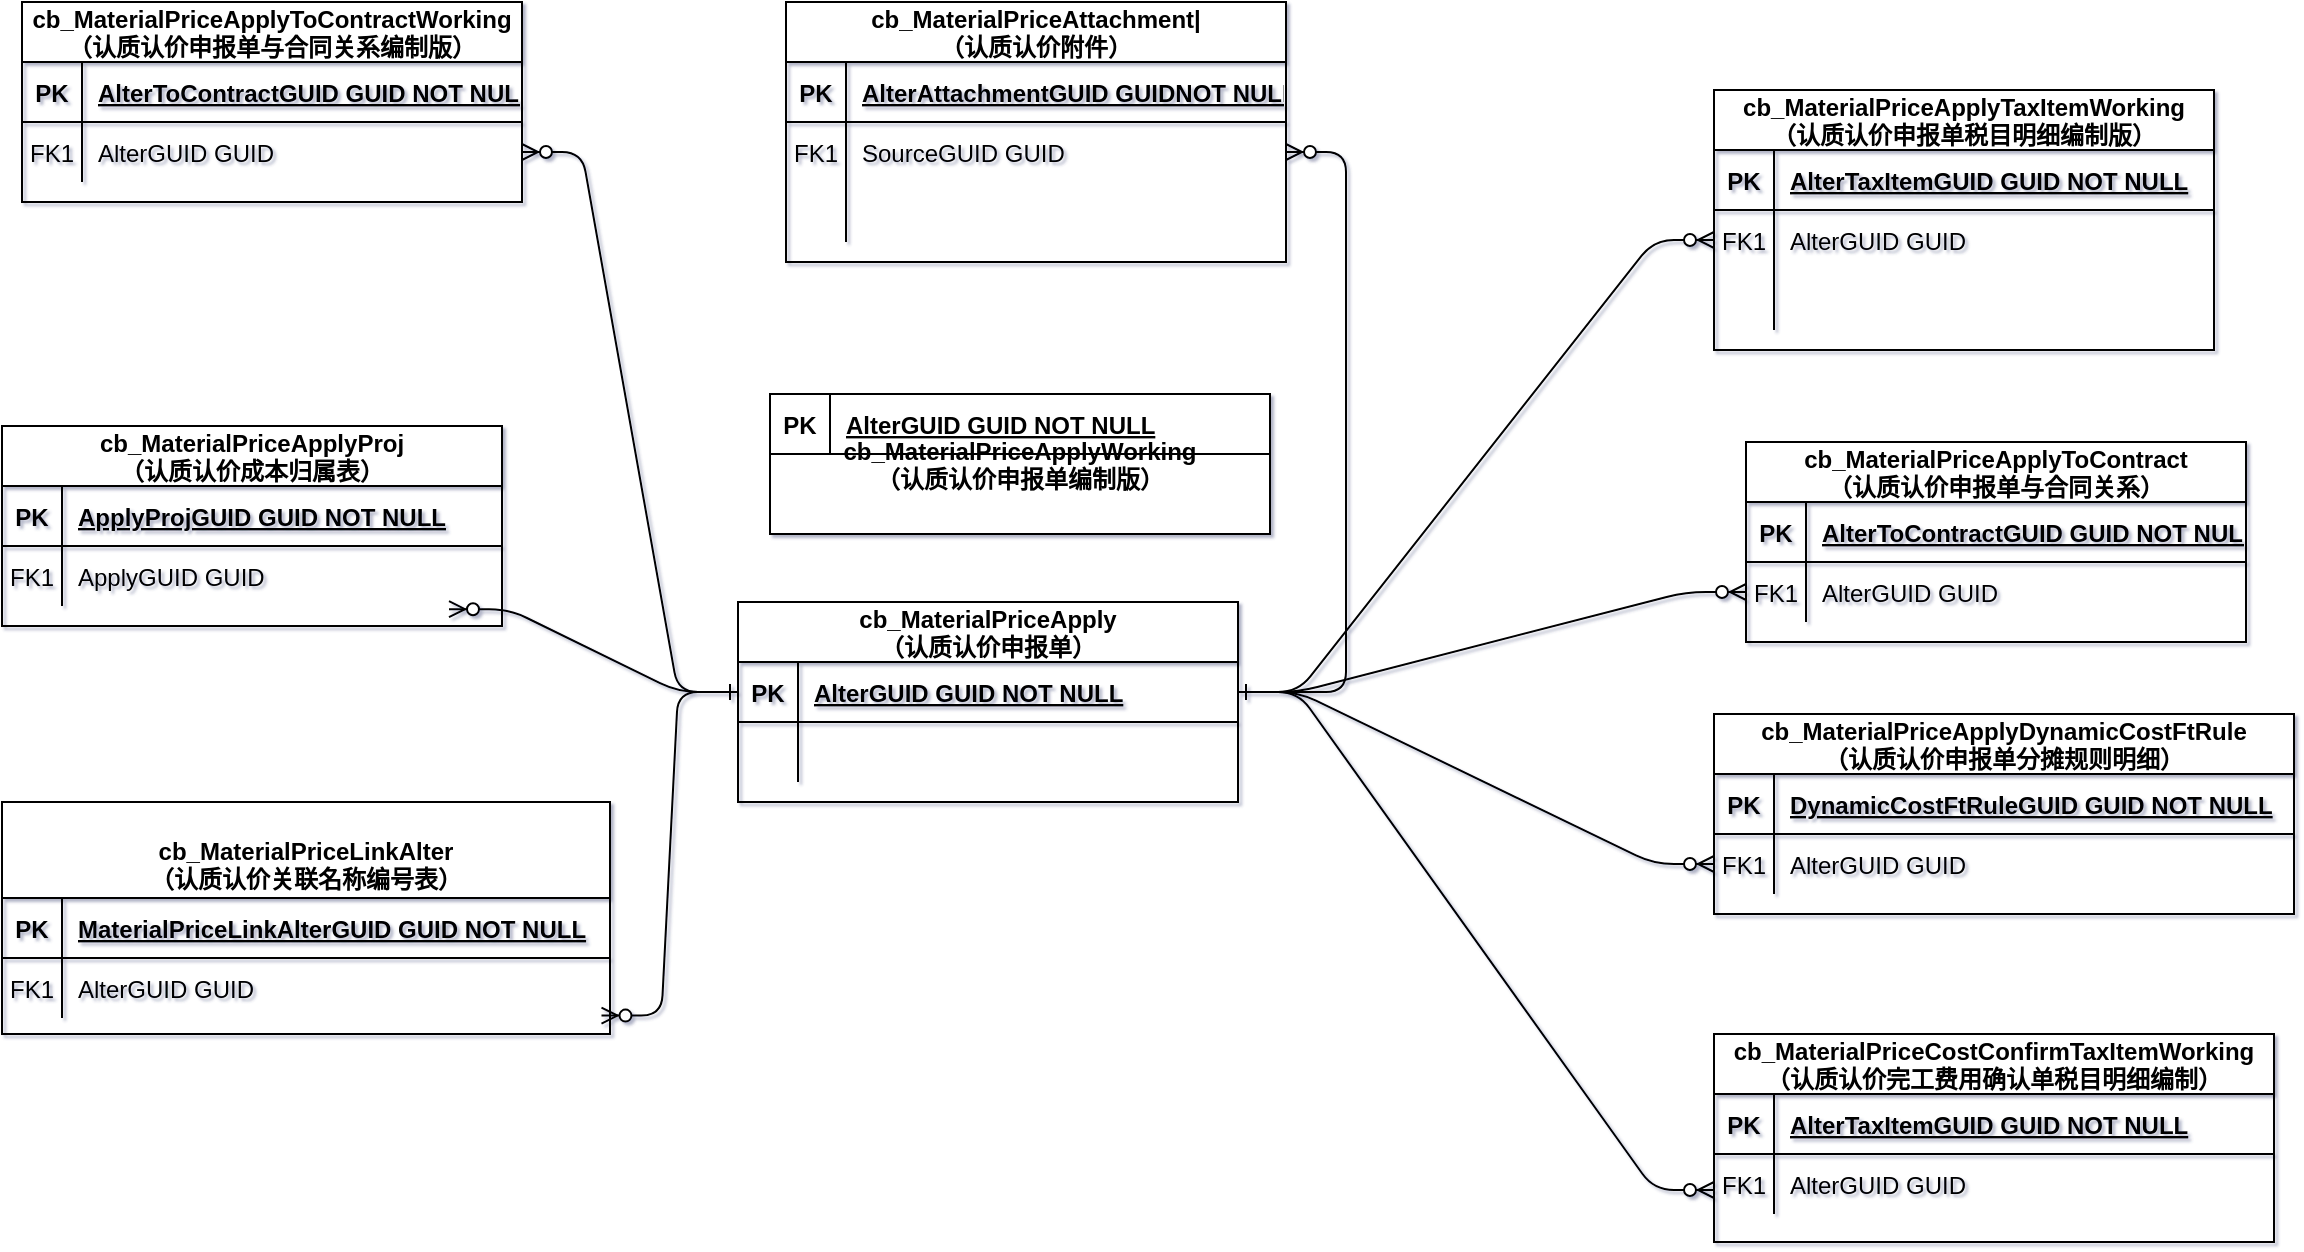<mxfile compressed="true" version="14.8.4" type="github"><diagram id="R2lEEEUBdFMjLlhIrx00" name="认质认价实体关系图"><mxGraphModel dx="1550" dy="844" grid="1" gridSize="8" guides="1" tooltips="1" connect="1" arrows="1" fold="1" page="1" pageScale="1" pageWidth="1200" pageHeight="1920" background="#ffffff" math="0" shadow="1" extFonts="Permanent Marker^https://fonts.googleapis.com/css?family=Permanent+Marker"><root><mxCell id="0"/><mxCell id="1" parent="0"/><mxCell id="C-vyLk0tnHw3VtMMgP7b-1" value="" style="edgeStyle=entityRelationEdgeStyle;endArrow=ERzeroToMany;startArrow=ERone;endFill=1;startFill=0;" parent="1" source="C-vyLk0tnHw3VtMMgP7b-24" target="C-vyLk0tnHw3VtMMgP7b-6" edge="1"><mxGeometry width="100" height="100" relative="1" as="geometry"><mxPoint x="364" y="732" as="sourcePoint"/><mxPoint x="464" y="632" as="targetPoint"/></mxGeometry></mxCell><mxCell id="C-vyLk0tnHw3VtMMgP7b-12" value="" style="edgeStyle=entityRelationEdgeStyle;endArrow=ERzeroToMany;startArrow=ERone;endFill=1;startFill=0;" parent="1" source="C-vyLk0tnHw3VtMMgP7b-24" target="C-vyLk0tnHw3VtMMgP7b-17" edge="1"><mxGeometry width="100" height="100" relative="1" as="geometry"><mxPoint x="374" y="182" as="sourcePoint"/><mxPoint x="484" y="217" as="targetPoint"/></mxGeometry></mxCell><mxCell id="C-vyLk0tnHw3VtMMgP7b-2" value="cb_MaterialPriceAttachment|&#10;（认质认价附件）" style="shape=table;startSize=30;container=1;collapsible=1;childLayout=tableLayout;fixedRows=1;rowLines=0;fontStyle=1;align=center;resizeLast=1;" parent="1" vertex="1"><mxGeometry x="432" y="20" width="250" height="130" as="geometry"/></mxCell><mxCell id="C-vyLk0tnHw3VtMMgP7b-3" value="" style="shape=partialRectangle;collapsible=0;dropTarget=0;pointerEvents=0;fillColor=none;points=[[0,0.5],[1,0.5]];portConstraint=eastwest;top=0;left=0;right=0;bottom=1;" parent="C-vyLk0tnHw3VtMMgP7b-2" vertex="1"><mxGeometry y="30" width="250" height="30" as="geometry"/></mxCell><mxCell id="C-vyLk0tnHw3VtMMgP7b-4" value="PK" style="shape=partialRectangle;overflow=hidden;connectable=0;fillColor=none;top=0;left=0;bottom=0;right=0;fontStyle=1;" parent="C-vyLk0tnHw3VtMMgP7b-3" vertex="1"><mxGeometry width="30" height="30" as="geometry"/></mxCell><mxCell id="C-vyLk0tnHw3VtMMgP7b-5" value="AlterAttachmentGUID GUIDNOT NULL " style="shape=partialRectangle;overflow=hidden;connectable=0;fillColor=none;top=0;left=0;bottom=0;right=0;align=left;spacingLeft=6;fontStyle=5;" parent="C-vyLk0tnHw3VtMMgP7b-3" vertex="1"><mxGeometry x="30" width="220" height="30" as="geometry"/></mxCell><mxCell id="C-vyLk0tnHw3VtMMgP7b-6" value="" style="shape=partialRectangle;collapsible=0;dropTarget=0;pointerEvents=0;fillColor=none;points=[[0,0.5],[1,0.5]];portConstraint=eastwest;top=0;left=0;right=0;bottom=0;" parent="C-vyLk0tnHw3VtMMgP7b-2" vertex="1"><mxGeometry y="60" width="250" height="30" as="geometry"/></mxCell><mxCell id="C-vyLk0tnHw3VtMMgP7b-7" value="FK1" style="shape=partialRectangle;overflow=hidden;connectable=0;fillColor=none;top=0;left=0;bottom=0;right=0;" parent="C-vyLk0tnHw3VtMMgP7b-6" vertex="1"><mxGeometry width="30" height="30" as="geometry"/></mxCell><mxCell id="C-vyLk0tnHw3VtMMgP7b-8" value="SourceGUID GUID " style="shape=partialRectangle;overflow=hidden;connectable=0;fillColor=none;top=0;left=0;bottom=0;right=0;align=left;spacingLeft=6;" parent="C-vyLk0tnHw3VtMMgP7b-6" vertex="1"><mxGeometry x="30" width="220" height="30" as="geometry"/></mxCell><mxCell id="C-vyLk0tnHw3VtMMgP7b-9" value="" style="shape=partialRectangle;collapsible=0;dropTarget=0;pointerEvents=0;fillColor=none;points=[[0,0.5],[1,0.5]];portConstraint=eastwest;top=0;left=0;right=0;bottom=0;" parent="C-vyLk0tnHw3VtMMgP7b-2" vertex="1"><mxGeometry y="90" width="250" height="30" as="geometry"/></mxCell><mxCell id="C-vyLk0tnHw3VtMMgP7b-10" value="" style="shape=partialRectangle;overflow=hidden;connectable=0;fillColor=none;top=0;left=0;bottom=0;right=0;" parent="C-vyLk0tnHw3VtMMgP7b-9" vertex="1"><mxGeometry width="30" height="30" as="geometry"/></mxCell><mxCell id="C-vyLk0tnHw3VtMMgP7b-11" value="" style="shape=partialRectangle;overflow=hidden;connectable=0;fillColor=none;top=0;left=0;bottom=0;right=0;align=left;spacingLeft=6;" parent="C-vyLk0tnHw3VtMMgP7b-9" vertex="1"><mxGeometry x="30" width="220" height="30" as="geometry"/></mxCell><mxCell id="C-vyLk0tnHw3VtMMgP7b-13" value="cb_MaterialPriceApplyTaxItemWorking&#10;（认质认价申报单税目明细编制版）" style="shape=table;startSize=30;container=1;collapsible=1;childLayout=tableLayout;fixedRows=1;rowLines=0;fontStyle=1;align=center;resizeLast=1;" parent="1" vertex="1"><mxGeometry x="896" y="64" width="250" height="130" as="geometry"/></mxCell><mxCell id="C-vyLk0tnHw3VtMMgP7b-14" value="" style="shape=partialRectangle;collapsible=0;dropTarget=0;pointerEvents=0;fillColor=none;points=[[0,0.5],[1,0.5]];portConstraint=eastwest;top=0;left=0;right=0;bottom=1;" parent="C-vyLk0tnHw3VtMMgP7b-13" vertex="1"><mxGeometry y="30" width="250" height="30" as="geometry"/></mxCell><mxCell id="C-vyLk0tnHw3VtMMgP7b-15" value="PK" style="shape=partialRectangle;overflow=hidden;connectable=0;fillColor=none;top=0;left=0;bottom=0;right=0;fontStyle=1;" parent="C-vyLk0tnHw3VtMMgP7b-14" vertex="1"><mxGeometry width="30" height="30" as="geometry"/></mxCell><mxCell id="C-vyLk0tnHw3VtMMgP7b-16" value="AlterTaxItemGUID GUID NOT NULL " style="shape=partialRectangle;overflow=hidden;connectable=0;fillColor=none;top=0;left=0;bottom=0;right=0;align=left;spacingLeft=6;fontStyle=5;" parent="C-vyLk0tnHw3VtMMgP7b-14" vertex="1"><mxGeometry x="30" width="220" height="30" as="geometry"/></mxCell><mxCell id="C-vyLk0tnHw3VtMMgP7b-17" value="" style="shape=partialRectangle;collapsible=0;dropTarget=0;pointerEvents=0;fillColor=none;points=[[0,0.5],[1,0.5]];portConstraint=eastwest;top=0;left=0;right=0;bottom=0;" parent="C-vyLk0tnHw3VtMMgP7b-13" vertex="1"><mxGeometry y="60" width="250" height="30" as="geometry"/></mxCell><mxCell id="C-vyLk0tnHw3VtMMgP7b-18" value="FK1" style="shape=partialRectangle;overflow=hidden;connectable=0;fillColor=none;top=0;left=0;bottom=0;right=0;" parent="C-vyLk0tnHw3VtMMgP7b-17" vertex="1"><mxGeometry width="30" height="30" as="geometry"/></mxCell><mxCell id="C-vyLk0tnHw3VtMMgP7b-19" value="AlterGUID GUID " style="shape=partialRectangle;overflow=hidden;connectable=0;fillColor=none;top=0;left=0;bottom=0;right=0;align=left;spacingLeft=6;" parent="C-vyLk0tnHw3VtMMgP7b-17" vertex="1"><mxGeometry x="30" width="220" height="30" as="geometry"/></mxCell><mxCell id="C-vyLk0tnHw3VtMMgP7b-20" value="" style="shape=partialRectangle;collapsible=0;dropTarget=0;pointerEvents=0;fillColor=none;points=[[0,0.5],[1,0.5]];portConstraint=eastwest;top=0;left=0;right=0;bottom=0;" parent="C-vyLk0tnHw3VtMMgP7b-13" vertex="1"><mxGeometry y="90" width="250" height="30" as="geometry"/></mxCell><mxCell id="C-vyLk0tnHw3VtMMgP7b-21" value="" style="shape=partialRectangle;overflow=hidden;connectable=0;fillColor=none;top=0;left=0;bottom=0;right=0;" parent="C-vyLk0tnHw3VtMMgP7b-20" vertex="1"><mxGeometry width="30" height="30" as="geometry"/></mxCell><mxCell id="C-vyLk0tnHw3VtMMgP7b-22" value="" style="shape=partialRectangle;overflow=hidden;connectable=0;fillColor=none;top=0;left=0;bottom=0;right=0;align=left;spacingLeft=6;" parent="C-vyLk0tnHw3VtMMgP7b-20" vertex="1"><mxGeometry x="30" width="220" height="30" as="geometry"/></mxCell><mxCell id="C-vyLk0tnHw3VtMMgP7b-23" value="cb_MaterialPriceApply&#10;（认质认价申报单）" style="shape=table;startSize=30;container=1;collapsible=1;childLayout=tableLayout;fixedRows=1;rowLines=0;fontStyle=1;align=center;resizeLast=1;" parent="1" vertex="1"><mxGeometry x="408" y="320" width="250" height="100" as="geometry"/></mxCell><mxCell id="C-vyLk0tnHw3VtMMgP7b-24" value="" style="shape=partialRectangle;collapsible=0;dropTarget=0;pointerEvents=0;fillColor=none;points=[[0,0.5],[1,0.5]];portConstraint=eastwest;top=0;left=0;right=0;bottom=1;" parent="C-vyLk0tnHw3VtMMgP7b-23" vertex="1"><mxGeometry y="30" width="250" height="30" as="geometry"/></mxCell><mxCell id="C-vyLk0tnHw3VtMMgP7b-25" value="PK" style="shape=partialRectangle;overflow=hidden;connectable=0;fillColor=none;top=0;left=0;bottom=0;right=0;fontStyle=1;" parent="C-vyLk0tnHw3VtMMgP7b-24" vertex="1"><mxGeometry width="30" height="30" as="geometry"/></mxCell><mxCell id="C-vyLk0tnHw3VtMMgP7b-26" value="AlterGUID GUID NOT NULL " style="shape=partialRectangle;overflow=hidden;connectable=0;fillColor=none;top=0;left=0;bottom=0;right=0;align=left;spacingLeft=6;fontStyle=5;" parent="C-vyLk0tnHw3VtMMgP7b-24" vertex="1"><mxGeometry x="30" width="220" height="30" as="geometry"/></mxCell><mxCell id="C-vyLk0tnHw3VtMMgP7b-27" value="" style="shape=partialRectangle;collapsible=0;dropTarget=0;pointerEvents=0;fillColor=none;points=[[0,0.5],[1,0.5]];portConstraint=eastwest;top=0;left=0;right=0;bottom=0;" parent="C-vyLk0tnHw3VtMMgP7b-23" vertex="1"><mxGeometry y="60" width="250" height="30" as="geometry"/></mxCell><mxCell id="C-vyLk0tnHw3VtMMgP7b-28" value="" style="shape=partialRectangle;overflow=hidden;connectable=0;fillColor=none;top=0;left=0;bottom=0;right=0;" parent="C-vyLk0tnHw3VtMMgP7b-27" vertex="1"><mxGeometry width="30" height="30" as="geometry"/></mxCell><mxCell id="C-vyLk0tnHw3VtMMgP7b-29" value="" style="shape=partialRectangle;overflow=hidden;connectable=0;fillColor=none;top=0;left=0;bottom=0;right=0;align=left;spacingLeft=6;" parent="C-vyLk0tnHw3VtMMgP7b-27" vertex="1"><mxGeometry x="30" width="220" height="30" as="geometry"/></mxCell><mxCell id="GNMlt4lICyYsORK2mgcK-3" value="cb_MaterialPriceCostConfirmTaxItemWorking&#10;（认质认价完工费用确认单税目明细编制）" style="shape=table;startSize=30;container=1;collapsible=1;childLayout=tableLayout;fixedRows=1;rowLines=0;fontStyle=1;align=center;resizeLast=1;" vertex="1" parent="1"><mxGeometry x="896" y="536" width="280" height="104" as="geometry"/></mxCell><mxCell id="GNMlt4lICyYsORK2mgcK-4" value="" style="shape=partialRectangle;collapsible=0;dropTarget=0;pointerEvents=0;fillColor=none;points=[[0,0.5],[1,0.5]];portConstraint=eastwest;top=0;left=0;right=0;bottom=1;" vertex="1" parent="GNMlt4lICyYsORK2mgcK-3"><mxGeometry y="30" width="280" height="30" as="geometry"/></mxCell><mxCell id="GNMlt4lICyYsORK2mgcK-5" value="PK" style="shape=partialRectangle;overflow=hidden;connectable=0;fillColor=none;top=0;left=0;bottom=0;right=0;fontStyle=1;" vertex="1" parent="GNMlt4lICyYsORK2mgcK-4"><mxGeometry width="30" height="30" as="geometry"/></mxCell><mxCell id="GNMlt4lICyYsORK2mgcK-6" value="AlterTaxItemGUID GUID NOT NULL " style="shape=partialRectangle;overflow=hidden;connectable=0;fillColor=none;top=0;left=0;bottom=0;right=0;align=left;spacingLeft=6;fontStyle=5;" vertex="1" parent="GNMlt4lICyYsORK2mgcK-4"><mxGeometry x="30" width="250" height="30" as="geometry"/></mxCell><mxCell id="GNMlt4lICyYsORK2mgcK-7" value="" style="shape=partialRectangle;collapsible=0;dropTarget=0;pointerEvents=0;fillColor=none;points=[[0,0.5],[1,0.5]];portConstraint=eastwest;top=0;left=0;right=0;bottom=0;" vertex="1" parent="GNMlt4lICyYsORK2mgcK-3"><mxGeometry y="60" width="280" height="30" as="geometry"/></mxCell><mxCell id="GNMlt4lICyYsORK2mgcK-8" value="FK1" style="shape=partialRectangle;overflow=hidden;connectable=0;fillColor=none;top=0;left=0;bottom=0;right=0;" vertex="1" parent="GNMlt4lICyYsORK2mgcK-7"><mxGeometry width="30" height="30" as="geometry"/></mxCell><mxCell id="GNMlt4lICyYsORK2mgcK-9" value="AlterGUID GUID" style="shape=partialRectangle;overflow=hidden;connectable=0;fillColor=none;top=0;left=0;bottom=0;right=0;align=left;spacingLeft=6;" vertex="1" parent="GNMlt4lICyYsORK2mgcK-7"><mxGeometry x="30" width="250" height="30" as="geometry"/></mxCell><mxCell id="GNMlt4lICyYsORK2mgcK-11" value="cb_MaterialPriceApplyToContract&#10;（认质认价申报单与合同关系）" style="shape=table;startSize=30;container=1;collapsible=1;childLayout=tableLayout;fixedRows=1;rowLines=0;fontStyle=1;align=center;resizeLast=1;" vertex="1" parent="1"><mxGeometry x="912" y="240" width="250" height="100" as="geometry"/></mxCell><mxCell id="GNMlt4lICyYsORK2mgcK-12" value="" style="shape=partialRectangle;collapsible=0;dropTarget=0;pointerEvents=0;fillColor=none;points=[[0,0.5],[1,0.5]];portConstraint=eastwest;top=0;left=0;right=0;bottom=1;" vertex="1" parent="GNMlt4lICyYsORK2mgcK-11"><mxGeometry y="30" width="250" height="30" as="geometry"/></mxCell><mxCell id="GNMlt4lICyYsORK2mgcK-13" value="PK" style="shape=partialRectangle;overflow=hidden;connectable=0;fillColor=none;top=0;left=0;bottom=0;right=0;fontStyle=1;" vertex="1" parent="GNMlt4lICyYsORK2mgcK-12"><mxGeometry width="30" height="30" as="geometry"/></mxCell><mxCell id="GNMlt4lICyYsORK2mgcK-14" value="AlterToContractGUID GUID NOT NULL " style="shape=partialRectangle;overflow=hidden;connectable=0;fillColor=none;top=0;left=0;bottom=0;right=0;align=left;spacingLeft=6;fontStyle=5;" vertex="1" parent="GNMlt4lICyYsORK2mgcK-12"><mxGeometry x="30" width="220" height="30" as="geometry"/></mxCell><mxCell id="GNMlt4lICyYsORK2mgcK-15" value="" style="shape=partialRectangle;collapsible=0;dropTarget=0;pointerEvents=0;fillColor=none;points=[[0,0.5],[1,0.5]];portConstraint=eastwest;top=0;left=0;right=0;bottom=0;" vertex="1" parent="GNMlt4lICyYsORK2mgcK-11"><mxGeometry y="60" width="250" height="30" as="geometry"/></mxCell><mxCell id="GNMlt4lICyYsORK2mgcK-16" value="FK1" style="shape=partialRectangle;overflow=hidden;connectable=0;fillColor=none;top=0;left=0;bottom=0;right=0;" vertex="1" parent="GNMlt4lICyYsORK2mgcK-15"><mxGeometry width="30" height="30" as="geometry"/></mxCell><mxCell id="GNMlt4lICyYsORK2mgcK-17" value="AlterGUID GUID" style="shape=partialRectangle;overflow=hidden;connectable=0;fillColor=none;top=0;left=0;bottom=0;right=0;align=left;spacingLeft=6;" vertex="1" parent="GNMlt4lICyYsORK2mgcK-15"><mxGeometry x="30" width="220" height="30" as="geometry"/></mxCell><mxCell id="GNMlt4lICyYsORK2mgcK-21" value="cb_MaterialPriceApplyDynamicCostFtRule&#10;（认质认价申报单分摊规则明细）" style="shape=table;startSize=30;container=1;collapsible=1;childLayout=tableLayout;fixedRows=1;rowLines=0;fontStyle=1;align=center;resizeLast=1;" vertex="1" parent="1"><mxGeometry x="896" y="376" width="290" height="100" as="geometry"/></mxCell><mxCell id="GNMlt4lICyYsORK2mgcK-22" value="" style="shape=partialRectangle;collapsible=0;dropTarget=0;pointerEvents=0;fillColor=none;points=[[0,0.5],[1,0.5]];portConstraint=eastwest;top=0;left=0;right=0;bottom=1;" vertex="1" parent="GNMlt4lICyYsORK2mgcK-21"><mxGeometry y="30" width="290" height="30" as="geometry"/></mxCell><mxCell id="GNMlt4lICyYsORK2mgcK-23" value="PK" style="shape=partialRectangle;overflow=hidden;connectable=0;fillColor=none;top=0;left=0;bottom=0;right=0;fontStyle=1;" vertex="1" parent="GNMlt4lICyYsORK2mgcK-22"><mxGeometry width="30" height="30" as="geometry"/></mxCell><mxCell id="GNMlt4lICyYsORK2mgcK-24" value="DynamicCostFtRuleGUID GUID NOT NULL " style="shape=partialRectangle;overflow=hidden;connectable=0;fillColor=none;top=0;left=0;bottom=0;right=0;align=left;spacingLeft=6;fontStyle=5;" vertex="1" parent="GNMlt4lICyYsORK2mgcK-22"><mxGeometry x="30" width="260" height="30" as="geometry"/></mxCell><mxCell id="GNMlt4lICyYsORK2mgcK-25" value="" style="shape=partialRectangle;collapsible=0;dropTarget=0;pointerEvents=0;fillColor=none;points=[[0,0.5],[1,0.5]];portConstraint=eastwest;top=0;left=0;right=0;bottom=0;" vertex="1" parent="GNMlt4lICyYsORK2mgcK-21"><mxGeometry y="60" width="290" height="30" as="geometry"/></mxCell><mxCell id="GNMlt4lICyYsORK2mgcK-26" value="FK1" style="shape=partialRectangle;overflow=hidden;connectable=0;fillColor=none;top=0;left=0;bottom=0;right=0;" vertex="1" parent="GNMlt4lICyYsORK2mgcK-25"><mxGeometry width="30" height="30" as="geometry"/></mxCell><mxCell id="GNMlt4lICyYsORK2mgcK-27" value="AlterGUID GUID" style="shape=partialRectangle;overflow=hidden;connectable=0;fillColor=none;top=0;left=0;bottom=0;right=0;align=left;spacingLeft=6;" vertex="1" parent="GNMlt4lICyYsORK2mgcK-25"><mxGeometry x="30" width="260" height="30" as="geometry"/></mxCell><mxCell id="GNMlt4lICyYsORK2mgcK-31" value="" style="edgeStyle=entityRelationEdgeStyle;endArrow=ERzeroToMany;startArrow=ERone;endFill=1;startFill=0;" edge="1" parent="1" source="C-vyLk0tnHw3VtMMgP7b-24" target="GNMlt4lICyYsORK2mgcK-15"><mxGeometry width="100" height="100" relative="1" as="geometry"><mxPoint x="404" y="182" as="sourcePoint"/><mxPoint x="534" y="407" as="targetPoint"/></mxGeometry></mxCell><mxCell id="GNMlt4lICyYsORK2mgcK-32" value="" style="edgeStyle=entityRelationEdgeStyle;endArrow=ERzeroToMany;startArrow=ERone;endFill=1;startFill=0;" edge="1" parent="1" source="C-vyLk0tnHw3VtMMgP7b-24" target="GNMlt4lICyYsORK2mgcK-25"><mxGeometry width="100" height="100" relative="1" as="geometry"><mxPoint x="406" y="368" as="sourcePoint"/><mxPoint x="868" y="528" as="targetPoint"/></mxGeometry></mxCell><mxCell id="GNMlt4lICyYsORK2mgcK-33" value="" style="edgeStyle=entityRelationEdgeStyle;endArrow=ERzeroToMany;startArrow=ERone;endFill=1;startFill=0;entryX=0;entryY=0.75;entryDx=0;entryDy=0;exitX=1;exitY=0.5;exitDx=0;exitDy=0;" edge="1" parent="1" source="C-vyLk0tnHw3VtMMgP7b-24" target="GNMlt4lICyYsORK2mgcK-3"><mxGeometry width="100" height="100" relative="1" as="geometry"><mxPoint x="374" y="162" as="sourcePoint"/><mxPoint x="524" y="507" as="targetPoint"/></mxGeometry></mxCell><mxCell id="GNMlt4lICyYsORK2mgcK-34" value="cb_MaterialPriceApplyToContractWorking&#10;（认质认价申报单与合同关系编制版）" style="shape=table;startSize=30;container=1;collapsible=1;childLayout=tableLayout;fixedRows=1;rowLines=0;fontStyle=1;align=center;resizeLast=1;" vertex="1" parent="1"><mxGeometry x="50" y="20" width="250" height="100" as="geometry"/></mxCell><mxCell id="GNMlt4lICyYsORK2mgcK-35" value="" style="shape=partialRectangle;collapsible=0;dropTarget=0;pointerEvents=0;fillColor=none;points=[[0,0.5],[1,0.5]];portConstraint=eastwest;top=0;left=0;right=0;bottom=1;" vertex="1" parent="GNMlt4lICyYsORK2mgcK-34"><mxGeometry y="30" width="250" height="30" as="geometry"/></mxCell><mxCell id="GNMlt4lICyYsORK2mgcK-36" value="PK" style="shape=partialRectangle;overflow=hidden;connectable=0;fillColor=none;top=0;left=0;bottom=0;right=0;fontStyle=1;" vertex="1" parent="GNMlt4lICyYsORK2mgcK-35"><mxGeometry width="30" height="30" as="geometry"/></mxCell><mxCell id="GNMlt4lICyYsORK2mgcK-37" value="AlterToContractGUID GUID NOT NULL " style="shape=partialRectangle;overflow=hidden;connectable=0;fillColor=none;top=0;left=0;bottom=0;right=0;align=left;spacingLeft=6;fontStyle=5;" vertex="1" parent="GNMlt4lICyYsORK2mgcK-35"><mxGeometry x="30" width="220" height="30" as="geometry"/></mxCell><mxCell id="GNMlt4lICyYsORK2mgcK-38" value="" style="shape=partialRectangle;collapsible=0;dropTarget=0;pointerEvents=0;fillColor=none;points=[[0,0.5],[1,0.5]];portConstraint=eastwest;top=0;left=0;right=0;bottom=0;" vertex="1" parent="GNMlt4lICyYsORK2mgcK-34"><mxGeometry y="60" width="250" height="30" as="geometry"/></mxCell><mxCell id="GNMlt4lICyYsORK2mgcK-39" value="FK1" style="shape=partialRectangle;overflow=hidden;connectable=0;fillColor=none;top=0;left=0;bottom=0;right=0;" vertex="1" parent="GNMlt4lICyYsORK2mgcK-38"><mxGeometry width="30" height="30" as="geometry"/></mxCell><mxCell id="GNMlt4lICyYsORK2mgcK-40" value="AlterGUID GUID" style="shape=partialRectangle;overflow=hidden;connectable=0;fillColor=none;top=0;left=0;bottom=0;right=0;align=left;spacingLeft=6;" vertex="1" parent="GNMlt4lICyYsORK2mgcK-38"><mxGeometry x="30" width="220" height="30" as="geometry"/></mxCell><mxCell id="GNMlt4lICyYsORK2mgcK-41" value="cb_MaterialPriceApplyWorking&#10;（认质认价申报单编制版）" style="shape=table;startSize=0;container=1;collapsible=1;childLayout=tableLayout;fixedRows=1;rowLines=0;fontStyle=1;align=center;resizeLast=1;" vertex="1" parent="1"><mxGeometry x="424" y="216" width="250" height="70" as="geometry"/></mxCell><mxCell id="GNMlt4lICyYsORK2mgcK-42" value="" style="shape=partialRectangle;collapsible=0;dropTarget=0;pointerEvents=0;fillColor=none;points=[[0,0.5],[1,0.5]];portConstraint=eastwest;top=0;left=0;right=0;bottom=1;" vertex="1" parent="GNMlt4lICyYsORK2mgcK-41"><mxGeometry width="250" height="30" as="geometry"/></mxCell><mxCell id="GNMlt4lICyYsORK2mgcK-43" value="PK" style="shape=partialRectangle;overflow=hidden;connectable=0;fillColor=none;top=0;left=0;bottom=0;right=0;fontStyle=1;" vertex="1" parent="GNMlt4lICyYsORK2mgcK-42"><mxGeometry width="30" height="30" as="geometry"/></mxCell><mxCell id="GNMlt4lICyYsORK2mgcK-44" value="AlterGUID GUID NOT NULL " style="shape=partialRectangle;overflow=hidden;connectable=0;fillColor=none;top=0;left=0;bottom=0;right=0;align=left;spacingLeft=6;fontStyle=5;" vertex="1" parent="GNMlt4lICyYsORK2mgcK-42"><mxGeometry x="30" width="220" height="30" as="geometry"/></mxCell><mxCell id="GNMlt4lICyYsORK2mgcK-48" value="cb_MaterialPriceApplyProj&#10;（认质认价成本归属表）" style="shape=table;startSize=30;container=1;collapsible=1;childLayout=tableLayout;fixedRows=1;rowLines=0;fontStyle=1;align=center;resizeLast=1;" vertex="1" parent="1"><mxGeometry x="40" y="232" width="250" height="100" as="geometry"/></mxCell><mxCell id="GNMlt4lICyYsORK2mgcK-49" value="" style="shape=partialRectangle;collapsible=0;dropTarget=0;pointerEvents=0;fillColor=none;points=[[0,0.5],[1,0.5]];portConstraint=eastwest;top=0;left=0;right=0;bottom=1;" vertex="1" parent="GNMlt4lICyYsORK2mgcK-48"><mxGeometry y="30" width="250" height="30" as="geometry"/></mxCell><mxCell id="GNMlt4lICyYsORK2mgcK-50" value="PK" style="shape=partialRectangle;overflow=hidden;connectable=0;fillColor=none;top=0;left=0;bottom=0;right=0;fontStyle=1;" vertex="1" parent="GNMlt4lICyYsORK2mgcK-49"><mxGeometry width="30" height="30" as="geometry"/></mxCell><mxCell id="GNMlt4lICyYsORK2mgcK-51" value="ApplyProjGUID GUID NOT NULL " style="shape=partialRectangle;overflow=hidden;connectable=0;fillColor=none;top=0;left=0;bottom=0;right=0;align=left;spacingLeft=6;fontStyle=5;" vertex="1" parent="GNMlt4lICyYsORK2mgcK-49"><mxGeometry x="30" width="220" height="30" as="geometry"/></mxCell><mxCell id="GNMlt4lICyYsORK2mgcK-52" value="" style="shape=partialRectangle;collapsible=0;dropTarget=0;pointerEvents=0;fillColor=none;points=[[0,0.5],[1,0.5]];portConstraint=eastwest;top=0;left=0;right=0;bottom=0;" vertex="1" parent="GNMlt4lICyYsORK2mgcK-48"><mxGeometry y="60" width="250" height="30" as="geometry"/></mxCell><mxCell id="GNMlt4lICyYsORK2mgcK-53" value="FK1" style="shape=partialRectangle;overflow=hidden;connectable=0;fillColor=none;top=0;left=0;bottom=0;right=0;" vertex="1" parent="GNMlt4lICyYsORK2mgcK-52"><mxGeometry width="30" height="30" as="geometry"/></mxCell><mxCell id="GNMlt4lICyYsORK2mgcK-54" value="ApplyGUID GUID" style="shape=partialRectangle;overflow=hidden;connectable=0;fillColor=none;top=0;left=0;bottom=0;right=0;align=left;spacingLeft=6;" vertex="1" parent="GNMlt4lICyYsORK2mgcK-52"><mxGeometry x="30" width="220" height="30" as="geometry"/></mxCell><mxCell id="GNMlt4lICyYsORK2mgcK-56" value="&#10;cb_MaterialPriceLinkAlter&#10;（认质认价关联名称编号表）" style="shape=table;startSize=48;container=1;collapsible=1;childLayout=tableLayout;fixedRows=1;rowLines=0;fontStyle=1;align=center;resizeLast=1;" vertex="1" parent="1"><mxGeometry x="40" y="420" width="304" height="116" as="geometry"/></mxCell><mxCell id="GNMlt4lICyYsORK2mgcK-57" value="" style="shape=partialRectangle;collapsible=0;dropTarget=0;pointerEvents=0;fillColor=none;points=[[0,0.5],[1,0.5]];portConstraint=eastwest;top=0;left=0;right=0;bottom=1;" vertex="1" parent="GNMlt4lICyYsORK2mgcK-56"><mxGeometry y="48" width="304" height="30" as="geometry"/></mxCell><mxCell id="GNMlt4lICyYsORK2mgcK-58" value="PK" style="shape=partialRectangle;overflow=hidden;connectable=0;fillColor=none;top=0;left=0;bottom=0;right=0;fontStyle=1;" vertex="1" parent="GNMlt4lICyYsORK2mgcK-57"><mxGeometry width="30" height="30" as="geometry"/></mxCell><mxCell id="GNMlt4lICyYsORK2mgcK-59" value="MaterialPriceLinkAlterGUID GUID NOT NULL " style="shape=partialRectangle;overflow=hidden;connectable=0;fillColor=none;top=0;left=0;bottom=0;right=0;align=left;spacingLeft=6;fontStyle=5;" vertex="1" parent="GNMlt4lICyYsORK2mgcK-57"><mxGeometry x="30" width="274" height="30" as="geometry"/></mxCell><mxCell id="GNMlt4lICyYsORK2mgcK-60" value="" style="shape=partialRectangle;collapsible=0;dropTarget=0;pointerEvents=0;fillColor=none;points=[[0,0.5],[1,0.5]];portConstraint=eastwest;top=0;left=0;right=0;bottom=0;" vertex="1" parent="GNMlt4lICyYsORK2mgcK-56"><mxGeometry y="78" width="304" height="30" as="geometry"/></mxCell><mxCell id="GNMlt4lICyYsORK2mgcK-61" value="FK1" style="shape=partialRectangle;overflow=hidden;connectable=0;fillColor=none;top=0;left=0;bottom=0;right=0;" vertex="1" parent="GNMlt4lICyYsORK2mgcK-60"><mxGeometry width="30" height="30" as="geometry"/></mxCell><mxCell id="GNMlt4lICyYsORK2mgcK-62" value="AlterGUID GUID" style="shape=partialRectangle;overflow=hidden;connectable=0;fillColor=none;top=0;left=0;bottom=0;right=0;align=left;spacingLeft=6;" vertex="1" parent="GNMlt4lICyYsORK2mgcK-60"><mxGeometry x="30" width="274" height="30" as="geometry"/></mxCell><mxCell id="GNMlt4lICyYsORK2mgcK-63" value="" style="edgeStyle=entityRelationEdgeStyle;endArrow=ERzeroToMany;startArrow=ERone;endFill=1;startFill=0;entryX=0.986;entryY=0.96;entryDx=0;entryDy=0;entryPerimeter=0;" edge="1" parent="1" source="C-vyLk0tnHw3VtMMgP7b-24" target="GNMlt4lICyYsORK2mgcK-60"><mxGeometry width="100" height="100" relative="1" as="geometry"><mxPoint x="640" y="360" as="sourcePoint"/><mxPoint x="886" y="846" as="targetPoint"/></mxGeometry></mxCell><mxCell id="GNMlt4lICyYsORK2mgcK-64" value="" style="edgeStyle=entityRelationEdgeStyle;endArrow=ERzeroToMany;startArrow=ERone;endFill=1;startFill=0;entryX=1;entryY=0.5;entryDx=0;entryDy=0;" edge="1" parent="1" source="C-vyLk0tnHw3VtMMgP7b-24" target="GNMlt4lICyYsORK2mgcK-38"><mxGeometry width="100" height="100" relative="1" as="geometry"><mxPoint x="416" y="373" as="sourcePoint"/><mxPoint x="403.744" y="738.8" as="targetPoint"/></mxGeometry></mxCell><mxCell id="GNMlt4lICyYsORK2mgcK-65" value="" style="edgeStyle=entityRelationEdgeStyle;endArrow=ERzeroToMany;startArrow=ERone;endFill=1;startFill=0;entryX=0.894;entryY=1.053;entryDx=0;entryDy=0;entryPerimeter=0;" edge="1" parent="1" source="C-vyLk0tnHw3VtMMgP7b-24" target="GNMlt4lICyYsORK2mgcK-52"><mxGeometry width="100" height="100" relative="1" as="geometry"><mxPoint x="378" y="428" as="sourcePoint"/><mxPoint x="270" y="158" as="targetPoint"/></mxGeometry></mxCell></root></mxGraphModel></diagram></mxfile>